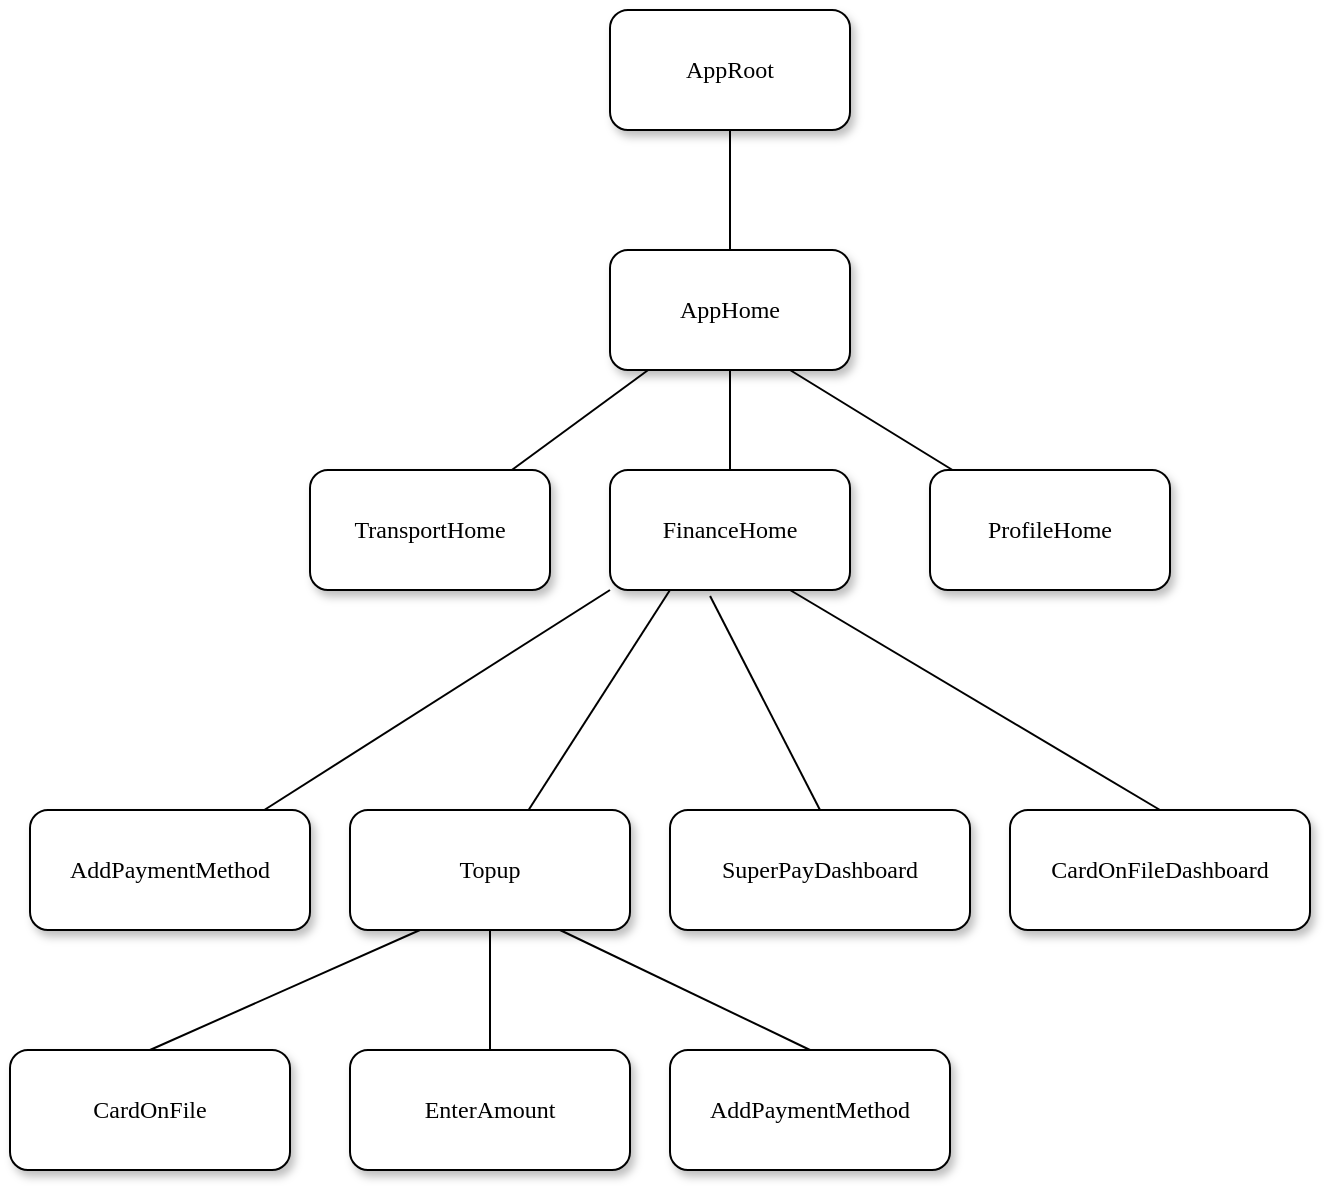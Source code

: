 <mxfile version="16.3.0" type="github" pages="3">
  <diagram name="모노리틱" id="10a91c8b-09ff-31b1-d368-03940ed4cc9e">
    <mxGraphModel dx="946" dy="614" grid="1" gridSize="10" guides="1" tooltips="1" connect="1" arrows="1" fold="1" page="1" pageScale="1" pageWidth="1100" pageHeight="850" background="none" math="0" shadow="0">
      <root>
        <mxCell id="0" />
        <mxCell id="1" parent="0" />
        <mxCell id="62893188c0fa7362-1" value="AppRoot" style="whiteSpace=wrap;html=1;rounded=1;shadow=1;labelBackgroundColor=none;strokeWidth=1;fontFamily=Verdana;fontSize=12;align=center;" parent="1" vertex="1">
          <mxGeometry x="430" y="50" width="120" height="60" as="geometry" />
        </mxCell>
        <mxCell id="62893188c0fa7362-2" value="&lt;span&gt;AppHome&lt;/span&gt;" style="whiteSpace=wrap;html=1;rounded=1;shadow=1;labelBackgroundColor=none;strokeWidth=1;fontFamily=Verdana;fontSize=12;align=center;" parent="1" vertex="1">
          <mxGeometry x="430" y="170" width="120" height="60" as="geometry" />
        </mxCell>
        <mxCell id="62893188c0fa7362-5" value="" style="rounded=0;html=1;labelBackgroundColor=none;startArrow=none;startFill=0;startSize=5;endArrow=none;endFill=0;endSize=5;jettySize=auto;orthogonalLoop=1;strokeWidth=1;fontFamily=Verdana;fontSize=12" parent="1" source="62893188c0fa7362-1" target="62893188c0fa7362-2" edge="1">
          <mxGeometry x="-0.359" y="-11" relative="1" as="geometry">
            <mxPoint as="offset" />
          </mxGeometry>
        </mxCell>
        <mxCell id="62893188c0fa7362-8" value="TransportHome" style="whiteSpace=wrap;html=1;rounded=1;shadow=1;labelBackgroundColor=none;strokeWidth=1;fontFamily=Verdana;fontSize=12;align=center;" parent="1" vertex="1">
          <mxGeometry x="280" y="280" width="120" height="60" as="geometry" />
        </mxCell>
        <mxCell id="62893188c0fa7362-9" value="&lt;span&gt;FinanceHome&lt;/span&gt;" style="whiteSpace=wrap;html=1;rounded=1;shadow=1;labelBackgroundColor=none;strokeWidth=1;fontFamily=Verdana;fontSize=12;align=center;" parent="1" vertex="1">
          <mxGeometry x="430" y="280" width="120" height="60" as="geometry" />
        </mxCell>
        <mxCell id="62893188c0fa7362-12" value="&lt;span&gt;AddPaymentMethod&lt;/span&gt;" style="whiteSpace=wrap;html=1;rounded=1;shadow=1;labelBackgroundColor=none;strokeWidth=1;fontFamily=Verdana;fontSize=12;align=center;" parent="1" vertex="1">
          <mxGeometry x="140" y="450" width="140" height="60" as="geometry" />
        </mxCell>
        <mxCell id="62893188c0fa7362-13" value="&lt;span&gt;ProfileHome&lt;/span&gt;" style="whiteSpace=wrap;html=1;rounded=1;shadow=1;labelBackgroundColor=none;strokeWidth=1;fontFamily=Verdana;fontSize=12;align=center;" parent="1" vertex="1">
          <mxGeometry x="590" y="280" width="120" height="60" as="geometry" />
        </mxCell>
        <mxCell id="62893188c0fa7362-14" value="" style="rounded=0;html=1;labelBackgroundColor=none;startArrow=none;startFill=0;startSize=5;endArrow=none;endFill=0;endSize=5;jettySize=auto;orthogonalLoop=1;strokeWidth=1;fontFamily=Verdana;fontSize=12" parent="1" source="62893188c0fa7362-2" target="62893188c0fa7362-8" edge="1">
          <mxGeometry x="-0.2" y="-14" relative="1" as="geometry">
            <mxPoint as="offset" />
          </mxGeometry>
        </mxCell>
        <mxCell id="62893188c0fa7362-15" value="" style="rounded=0;html=1;labelBackgroundColor=none;startArrow=none;startFill=0;startSize=5;endArrow=none;endFill=0;endSize=5;jettySize=auto;orthogonalLoop=1;strokeWidth=1;fontFamily=Verdana;fontSize=12" parent="1" source="62893188c0fa7362-2" target="62893188c0fa7362-9" edge="1">
          <mxGeometry x="-0.2" y="14" relative="1" as="geometry">
            <mxPoint as="offset" />
          </mxGeometry>
        </mxCell>
        <mxCell id="62893188c0fa7362-16" value="Yes" style="rounded=0;html=1;labelBackgroundColor=none;startArrow=none;startFill=0;startSize=5;endArrow=none;endFill=0;endSize=5;jettySize=auto;orthogonalLoop=1;strokeWidth=1;fontFamily=Verdana;fontSize=12" parent="1" edge="1">
          <mxGeometry x="-0.261" y="-13" relative="1" as="geometry">
            <mxPoint as="offset" />
            <mxPoint x="815.455" y="230" as="sourcePoint" />
          </mxGeometry>
        </mxCell>
        <mxCell id="62893188c0fa7362-17" value="No" style="rounded=0;html=1;labelBackgroundColor=none;startArrow=none;startFill=0;startSize=5;endArrow=none;endFill=0;endSize=5;jettySize=auto;orthogonalLoop=1;strokeWidth=1;fontFamily=Verdana;fontSize=12" parent="1" edge="1">
          <mxGeometry x="-0.129" y="17" relative="1" as="geometry">
            <mxPoint as="offset" />
            <mxPoint x="867.273" y="230" as="sourcePoint" />
          </mxGeometry>
        </mxCell>
        <mxCell id="62893188c0fa7362-18" value="" style="rounded=0;html=1;labelBackgroundColor=none;startArrow=none;startFill=0;startSize=5;endArrow=none;endFill=0;endSize=5;jettySize=auto;orthogonalLoop=1;strokeWidth=1;fontFamily=Verdana;fontSize=12;exitX=0;exitY=1;exitDx=0;exitDy=0;" parent="1" source="62893188c0fa7362-9" target="62893188c0fa7362-12" edge="1">
          <mxGeometry x="-0.217" y="-14" relative="1" as="geometry">
            <mxPoint as="offset" />
            <mxPoint x="440" y="330" as="sourcePoint" />
          </mxGeometry>
        </mxCell>
        <mxCell id="62893188c0fa7362-19" value="" style="rounded=0;html=1;labelBackgroundColor=none;startArrow=none;startFill=0;startSize=5;endArrow=none;endFill=0;endSize=5;jettySize=auto;orthogonalLoop=1;strokeWidth=1;fontFamily=Verdana;fontSize=12;exitX=0.75;exitY=1;exitDx=0;exitDy=0;" parent="1" source="62893188c0fa7362-2" target="62893188c0fa7362-13" edge="1">
          <mxGeometry x="-0.284" y="12" relative="1" as="geometry">
            <mxPoint as="offset" />
            <mxPoint x="550" y="240" as="sourcePoint" />
            <Array as="points" />
          </mxGeometry>
        </mxCell>
        <mxCell id="9PfWzKwXbH8oA-U0OxIN-1" value="SuperPayDashboard" style="whiteSpace=wrap;html=1;rounded=1;shadow=1;labelBackgroundColor=none;strokeWidth=1;fontFamily=Verdana;fontSize=12;align=center;" parent="1" vertex="1">
          <mxGeometry x="460" y="450" width="150" height="60" as="geometry" />
        </mxCell>
        <mxCell id="9PfWzKwXbH8oA-U0OxIN-3" value="CardOnFileDashboard" style="whiteSpace=wrap;html=1;rounded=1;shadow=1;labelBackgroundColor=none;strokeWidth=1;fontFamily=Verdana;fontSize=12;align=center;" parent="1" vertex="1">
          <mxGeometry x="630" y="450" width="150" height="60" as="geometry" />
        </mxCell>
        <mxCell id="9PfWzKwXbH8oA-U0OxIN-4" value="" style="rounded=0;html=1;labelBackgroundColor=none;startArrow=none;startFill=0;startSize=5;endArrow=none;endFill=0;endSize=5;jettySize=auto;orthogonalLoop=1;strokeWidth=1;fontFamily=Verdana;fontSize=12;exitX=0.417;exitY=1.05;exitDx=0;exitDy=0;entryX=0.5;entryY=0;entryDx=0;entryDy=0;exitPerimeter=0;" parent="1" source="62893188c0fa7362-9" target="9PfWzKwXbH8oA-U0OxIN-1" edge="1">
          <mxGeometry x="-0.217" y="-14" relative="1" as="geometry">
            <mxPoint as="offset" />
            <mxPoint x="318.696" y="350" as="sourcePoint" />
            <mxPoint x="261.304" y="405" as="targetPoint" />
          </mxGeometry>
        </mxCell>
        <mxCell id="9PfWzKwXbH8oA-U0OxIN-5" value="" style="rounded=0;html=1;labelBackgroundColor=none;startArrow=none;startFill=0;startSize=5;endArrow=none;endFill=0;endSize=5;jettySize=auto;orthogonalLoop=1;strokeWidth=1;fontFamily=Verdana;fontSize=12;exitX=0.75;exitY=1;exitDx=0;exitDy=0;entryX=0.5;entryY=0;entryDx=0;entryDy=0;" parent="1" source="62893188c0fa7362-9" target="9PfWzKwXbH8oA-U0OxIN-3" edge="1">
          <mxGeometry x="-0.217" y="-14" relative="1" as="geometry">
            <mxPoint as="offset" />
            <mxPoint x="328.696" y="360" as="sourcePoint" />
            <mxPoint x="271.304" y="415" as="targetPoint" />
          </mxGeometry>
        </mxCell>
        <mxCell id="9PfWzKwXbH8oA-U0OxIN-6" value="&lt;span&gt;Topup&lt;/span&gt;" style="whiteSpace=wrap;html=1;rounded=1;shadow=1;labelBackgroundColor=none;strokeWidth=1;fontFamily=Verdana;fontSize=12;align=center;" parent="1" vertex="1">
          <mxGeometry x="300" y="450" width="140" height="60" as="geometry" />
        </mxCell>
        <mxCell id="9PfWzKwXbH8oA-U0OxIN-7" value="" style="rounded=0;html=1;labelBackgroundColor=none;startArrow=none;startFill=0;startSize=5;endArrow=none;endFill=0;endSize=5;jettySize=auto;orthogonalLoop=1;strokeWidth=1;fontFamily=Verdana;fontSize=12;exitX=0.25;exitY=1;exitDx=0;exitDy=0;" parent="1" source="62893188c0fa7362-9" target="9PfWzKwXbH8oA-U0OxIN-6" edge="1">
          <mxGeometry x="-0.217" y="-14" relative="1" as="geometry">
            <mxPoint as="offset" />
            <mxPoint x="440" y="350" as="sourcePoint" />
          </mxGeometry>
        </mxCell>
        <mxCell id="y6WYlPjCAw1F6vIGHk2b-1" value="&lt;span&gt;CardOnFile&lt;/span&gt;" style="whiteSpace=wrap;html=1;rounded=1;shadow=1;labelBackgroundColor=none;strokeWidth=1;fontFamily=Verdana;fontSize=12;align=center;" vertex="1" parent="1">
          <mxGeometry x="130" y="570" width="140" height="60" as="geometry" />
        </mxCell>
        <mxCell id="y6WYlPjCAw1F6vIGHk2b-2" value="&lt;span&gt;EnterAmount&lt;/span&gt;" style="whiteSpace=wrap;html=1;rounded=1;shadow=1;labelBackgroundColor=none;strokeWidth=1;fontFamily=Verdana;fontSize=12;align=center;" vertex="1" parent="1">
          <mxGeometry x="300" y="570" width="140" height="60" as="geometry" />
        </mxCell>
        <mxCell id="y6WYlPjCAw1F6vIGHk2b-4" value="" style="rounded=0;html=1;labelBackgroundColor=none;startArrow=none;startFill=0;startSize=5;endArrow=none;endFill=0;endSize=5;jettySize=auto;orthogonalLoop=1;strokeWidth=1;fontFamily=Verdana;fontSize=12;exitX=0.25;exitY=1;exitDx=0;exitDy=0;entryX=0.5;entryY=0;entryDx=0;entryDy=0;" edge="1" parent="1" source="9PfWzKwXbH8oA-U0OxIN-6" target="y6WYlPjCAw1F6vIGHk2b-1">
          <mxGeometry x="-0.217" y="-14" relative="1" as="geometry">
            <mxPoint as="offset" />
            <mxPoint x="470" y="350" as="sourcePoint" />
            <mxPoint x="399.286" y="460" as="targetPoint" />
          </mxGeometry>
        </mxCell>
        <mxCell id="y6WYlPjCAw1F6vIGHk2b-5" value="" style="rounded=0;html=1;labelBackgroundColor=none;startArrow=none;startFill=0;startSize=5;endArrow=none;endFill=0;endSize=5;jettySize=auto;orthogonalLoop=1;strokeWidth=1;fontFamily=Verdana;fontSize=12;exitX=0.5;exitY=1;exitDx=0;exitDy=0;entryX=0.5;entryY=0;entryDx=0;entryDy=0;" edge="1" parent="1" source="9PfWzKwXbH8oA-U0OxIN-6" target="y6WYlPjCAw1F6vIGHk2b-2">
          <mxGeometry x="-0.217" y="-14" relative="1" as="geometry">
            <mxPoint as="offset" />
            <mxPoint x="470" y="350" as="sourcePoint" />
            <mxPoint x="399.286" y="460" as="targetPoint" />
          </mxGeometry>
        </mxCell>
        <mxCell id="y6WYlPjCAw1F6vIGHk2b-6" value="&lt;span&gt;AddPaymentMethod&lt;/span&gt;" style="whiteSpace=wrap;html=1;rounded=1;shadow=1;labelBackgroundColor=none;strokeWidth=1;fontFamily=Verdana;fontSize=12;align=center;" vertex="1" parent="1">
          <mxGeometry x="460" y="570" width="140" height="60" as="geometry" />
        </mxCell>
        <mxCell id="y6WYlPjCAw1F6vIGHk2b-7" value="" style="rounded=0;html=1;labelBackgroundColor=none;startArrow=none;startFill=0;startSize=5;endArrow=none;endFill=0;endSize=5;jettySize=auto;orthogonalLoop=1;strokeWidth=1;fontFamily=Verdana;fontSize=12;exitX=0.75;exitY=1;exitDx=0;exitDy=0;entryX=0.5;entryY=0;entryDx=0;entryDy=0;" edge="1" parent="1" source="9PfWzKwXbH8oA-U0OxIN-6" target="y6WYlPjCAw1F6vIGHk2b-6">
          <mxGeometry x="-0.217" y="-14" relative="1" as="geometry">
            <mxPoint as="offset" />
            <mxPoint x="380" y="520" as="sourcePoint" />
            <mxPoint x="380" y="580" as="targetPoint" />
          </mxGeometry>
        </mxCell>
      </root>
    </mxGraphModel>
  </diagram>
  <diagram id="O2dQe3FsyVryv0MdjhfP" name="충전플로우 - 화면전환">
    <mxGraphModel dx="946" dy="614" grid="1" gridSize="10" guides="1" tooltips="1" connect="1" arrows="1" fold="1" page="1" pageScale="1" pageWidth="850" pageHeight="1100" math="0" shadow="0">
      <root>
        <mxCell id="LVQhKOfmuJwNaF2M5kVG-0" />
        <mxCell id="LVQhKOfmuJwNaF2M5kVG-1" parent="LVQhKOfmuJwNaF2M5kVG-0" />
        <mxCell id="LVQhKOfmuJwNaF2M5kVG-16" value="슈퍼페이 홈" style="rounded=1;whiteSpace=wrap;html=1;arcSize=40;fontColor=#000000;fillColor=#ffffc0;strokeColor=#ff0000;" vertex="1" parent="LVQhKOfmuJwNaF2M5kVG-1">
          <mxGeometry x="350" y="400" width="120" height="40" as="geometry" />
        </mxCell>
        <mxCell id="LVQhKOfmuJwNaF2M5kVG-17" value="" style="edgeStyle=orthogonalEdgeStyle;html=1;verticalAlign=bottom;endArrow=open;endSize=8;strokeColor=#ff0000;rounded=0;" edge="1" source="LVQhKOfmuJwNaF2M5kVG-16" parent="LVQhKOfmuJwNaF2M5kVG-1">
          <mxGeometry relative="1" as="geometry">
            <mxPoint x="410" y="500" as="targetPoint" />
          </mxGeometry>
        </mxCell>
        <mxCell id="LVQhKOfmuJwNaF2M5kVG-18" value="카드 추가" style="rounded=1;whiteSpace=wrap;html=1;arcSize=40;fontColor=#000000;fillColor=#ffffc0;strokeColor=#ff0000;" vertex="1" parent="LVQhKOfmuJwNaF2M5kVG-1">
          <mxGeometry x="200" y="560" width="120" height="40" as="geometry" />
        </mxCell>
        <mxCell id="LVQhKOfmuJwNaF2M5kVG-19" value="" style="edgeStyle=orthogonalEdgeStyle;html=1;verticalAlign=bottom;endArrow=open;endSize=8;strokeColor=#ff0000;rounded=0;" edge="1" source="LVQhKOfmuJwNaF2M5kVG-18" parent="LVQhKOfmuJwNaF2M5kVG-1" target="LVQhKOfmuJwNaF2M5kVG-34">
          <mxGeometry relative="1" as="geometry">
            <mxPoint x="260" y="660" as="targetPoint" />
            <Array as="points">
              <mxPoint x="260" y="600" />
              <mxPoint x="260" y="600" />
            </Array>
          </mxGeometry>
        </mxCell>
        <mxCell id="LVQhKOfmuJwNaF2M5kVG-25" style="edgeStyle=orthogonalEdgeStyle;rounded=0;orthogonalLoop=1;jettySize=auto;html=1;entryX=1;entryY=0.75;entryDx=0;entryDy=0;" edge="1" parent="LVQhKOfmuJwNaF2M5kVG-1" source="LVQhKOfmuJwNaF2M5kVG-20" target="LVQhKOfmuJwNaF2M5kVG-16">
          <mxGeometry relative="1" as="geometry">
            <Array as="points">
              <mxPoint x="660" y="580" />
              <mxPoint x="660" y="430" />
            </Array>
          </mxGeometry>
        </mxCell>
        <mxCell id="LVQhKOfmuJwNaF2M5kVG-26" value="충전 버튼" style="edgeLabel;html=1;align=center;verticalAlign=middle;resizable=0;points=[];" vertex="1" connectable="0" parent="LVQhKOfmuJwNaF2M5kVG-25">
          <mxGeometry x="-0.256" relative="1" as="geometry">
            <mxPoint as="offset" />
          </mxGeometry>
        </mxCell>
        <mxCell id="LVQhKOfmuJwNaF2M5kVG-20" value="충전하기" style="rounded=1;whiteSpace=wrap;html=1;arcSize=40;fontColor=#000000;fillColor=#ffffc0;strokeColor=#ff0000;" vertex="1" parent="LVQhKOfmuJwNaF2M5kVG-1">
          <mxGeometry x="490" y="560" width="120" height="40" as="geometry" />
        </mxCell>
        <mxCell id="LVQhKOfmuJwNaF2M5kVG-21" value="" style="edgeStyle=orthogonalEdgeStyle;html=1;verticalAlign=bottom;endArrow=open;endSize=8;strokeColor=#ff0000;rounded=0;" edge="1" source="LVQhKOfmuJwNaF2M5kVG-20" parent="LVQhKOfmuJwNaF2M5kVG-1">
          <mxGeometry relative="1" as="geometry">
            <mxPoint x="550" y="660" as="targetPoint" />
          </mxGeometry>
        </mxCell>
        <mxCell id="LVQhKOfmuJwNaF2M5kVG-29" value="카드 교체 버튼" style="edgeLabel;html=1;align=center;verticalAlign=middle;resizable=0;points=[];" vertex="1" connectable="0" parent="LVQhKOfmuJwNaF2M5kVG-21">
          <mxGeometry x="-0.133" relative="1" as="geometry">
            <mxPoint as="offset" />
          </mxGeometry>
        </mxCell>
        <mxCell id="LVQhKOfmuJwNaF2M5kVG-22" value="보유 카드 개수" style="rhombus;whiteSpace=wrap;html=1;fillColor=#ffffc0;strokeColor=#ff0000;" vertex="1" parent="LVQhKOfmuJwNaF2M5kVG-1">
          <mxGeometry x="370" y="500" width="80" height="40" as="geometry" />
        </mxCell>
        <mxCell id="LVQhKOfmuJwNaF2M5kVG-23" value="1 개 이상" style="edgeStyle=orthogonalEdgeStyle;html=1;align=left;verticalAlign=bottom;endArrow=open;endSize=8;strokeColor=#ff0000;rounded=0;entryX=0.5;entryY=0;entryDx=0;entryDy=0;" edge="1" source="LVQhKOfmuJwNaF2M5kVG-22" parent="LVQhKOfmuJwNaF2M5kVG-1" target="LVQhKOfmuJwNaF2M5kVG-20">
          <mxGeometry x="-1" relative="1" as="geometry">
            <mxPoint x="550" y="520" as="targetPoint" />
          </mxGeometry>
        </mxCell>
        <mxCell id="LVQhKOfmuJwNaF2M5kVG-24" value="0 개" style="edgeStyle=orthogonalEdgeStyle;html=1;align=left;verticalAlign=top;endArrow=open;endSize=8;strokeColor=#ff0000;rounded=0;" edge="1" source="LVQhKOfmuJwNaF2M5kVG-22" parent="LVQhKOfmuJwNaF2M5kVG-1" target="LVQhKOfmuJwNaF2M5kVG-18">
          <mxGeometry x="-0.333" y="-20" relative="1" as="geometry">
            <mxPoint x="410" y="600" as="targetPoint" />
            <mxPoint as="offset" />
          </mxGeometry>
        </mxCell>
        <mxCell id="LVQhKOfmuJwNaF2M5kVG-31" style="edgeStyle=orthogonalEdgeStyle;rounded=0;orthogonalLoop=1;jettySize=auto;html=1;entryX=1;entryY=0.75;entryDx=0;entryDy=0;" edge="1" parent="LVQhKOfmuJwNaF2M5kVG-1" source="LVQhKOfmuJwNaF2M5kVG-27" target="LVQhKOfmuJwNaF2M5kVG-20">
          <mxGeometry relative="1" as="geometry">
            <Array as="points">
              <mxPoint x="660" y="680" />
              <mxPoint x="660" y="590" />
            </Array>
          </mxGeometry>
        </mxCell>
        <mxCell id="LVQhKOfmuJwNaF2M5kVG-32" value="교체할 카드 선택" style="edgeLabel;html=1;align=center;verticalAlign=middle;resizable=0;points=[];" vertex="1" connectable="0" parent="LVQhKOfmuJwNaF2M5kVG-31">
          <mxGeometry x="-0.021" y="-1" relative="1" as="geometry">
            <mxPoint as="offset" />
          </mxGeometry>
        </mxCell>
        <mxCell id="LVQhKOfmuJwNaF2M5kVG-27" value="카드 교체" style="rounded=1;whiteSpace=wrap;html=1;arcSize=40;fontColor=#000000;fillColor=#ffffc0;strokeColor=#ff0000;" vertex="1" parent="LVQhKOfmuJwNaF2M5kVG-1">
          <mxGeometry x="490" y="660" width="120" height="40" as="geometry" />
        </mxCell>
        <mxCell id="LVQhKOfmuJwNaF2M5kVG-28" value="" style="edgeStyle=orthogonalEdgeStyle;html=1;verticalAlign=bottom;endArrow=open;endSize=8;strokeColor=#ff0000;rounded=0;entryX=1;entryY=0.5;entryDx=0;entryDy=0;" edge="1" source="LVQhKOfmuJwNaF2M5kVG-27" parent="LVQhKOfmuJwNaF2M5kVG-1" target="LVQhKOfmuJwNaF2M5kVG-18">
          <mxGeometry relative="1" as="geometry">
            <mxPoint x="550" y="760" as="targetPoint" />
          </mxGeometry>
        </mxCell>
        <mxCell id="LVQhKOfmuJwNaF2M5kVG-30" value="카드 추가 버튼" style="edgeLabel;html=1;align=center;verticalAlign=middle;resizable=0;points=[];" vertex="1" connectable="0" parent="LVQhKOfmuJwNaF2M5kVG-28">
          <mxGeometry x="-0.067" y="2" relative="1" as="geometry">
            <mxPoint x="37" y="51" as="offset" />
          </mxGeometry>
        </mxCell>
        <mxCell id="LVQhKOfmuJwNaF2M5kVG-34" value="Condition" style="rhombus;whiteSpace=wrap;html=1;fillColor=#ffffc0;strokeColor=#ff0000;" vertex="1" parent="LVQhKOfmuJwNaF2M5kVG-1">
          <mxGeometry x="220" y="640" width="80" height="40" as="geometry" />
        </mxCell>
        <mxCell id="LVQhKOfmuJwNaF2M5kVG-35" value="no" style="edgeStyle=orthogonalEdgeStyle;html=1;align=left;verticalAlign=bottom;endArrow=open;endSize=8;strokeColor=#ff0000;rounded=0;entryX=0;entryY=0.5;entryDx=0;entryDy=0;" edge="1" source="LVQhKOfmuJwNaF2M5kVG-34" parent="LVQhKOfmuJwNaF2M5kVG-1" target="LVQhKOfmuJwNaF2M5kVG-20">
          <mxGeometry x="-1" relative="1" as="geometry">
            <mxPoint x="400" y="650" as="targetPoint" />
            <Array as="points">
              <mxPoint x="395" y="660" />
              <mxPoint x="395" y="620" />
              <mxPoint x="450" y="620" />
              <mxPoint x="450" y="580" />
            </Array>
          </mxGeometry>
        </mxCell>
        <mxCell id="LVQhKOfmuJwNaF2M5kVG-36" value="yes" style="edgeStyle=orthogonalEdgeStyle;html=1;align=left;verticalAlign=top;endArrow=open;endSize=8;strokeColor=#ff0000;rounded=0;entryX=0;entryY=0.5;entryDx=0;entryDy=0;exitX=0;exitY=0.5;exitDx=0;exitDy=0;" edge="1" source="LVQhKOfmuJwNaF2M5kVG-34" parent="LVQhKOfmuJwNaF2M5kVG-1" target="LVQhKOfmuJwNaF2M5kVG-16">
          <mxGeometry x="-1" relative="1" as="geometry">
            <mxPoint x="260" y="730" as="targetPoint" />
            <Array as="points">
              <mxPoint x="170" y="660" />
              <mxPoint x="170" y="420" />
            </Array>
          </mxGeometry>
        </mxCell>
      </root>
    </mxGraphModel>
  </diagram>
  <diagram id="BkAS84lDFmW9iYCkuGU4" name="충전플로우 - Topup RIB">
    <mxGraphModel dx="946" dy="614" grid="1" gridSize="10" guides="1" tooltips="1" connect="1" arrows="1" fold="1" page="1" pageScale="1" pageWidth="850" pageHeight="1100" math="0" shadow="0">
      <root>
        <mxCell id="d1stwIL1tShtcOhqTAWZ-0" />
        <mxCell id="d1stwIL1tShtcOhqTAWZ-1" parent="d1stwIL1tShtcOhqTAWZ-0" />
      </root>
    </mxGraphModel>
  </diagram>
</mxfile>
